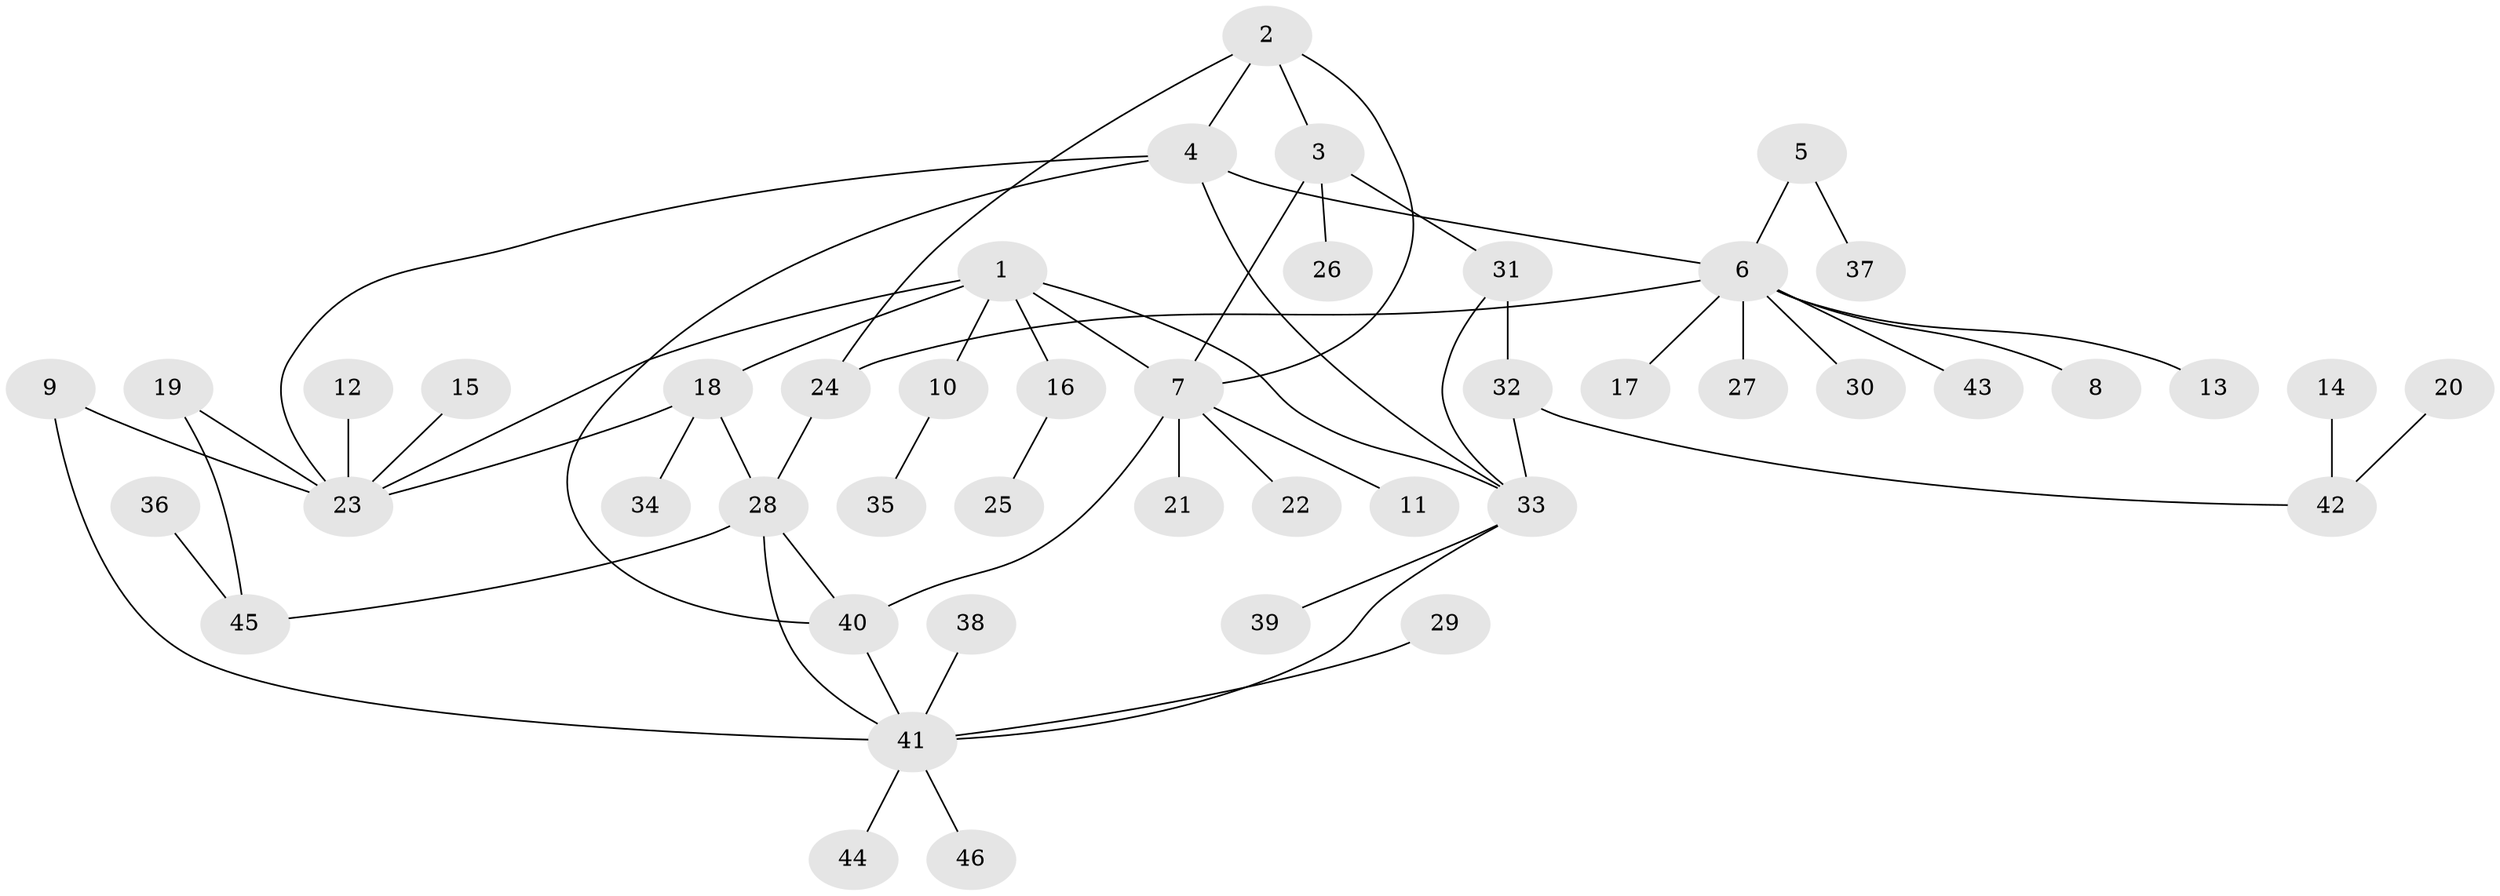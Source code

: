 // original degree distribution, {4: 0.09230769230769231, 7: 0.015384615384615385, 6: 0.015384615384615385, 5: 0.06153846153846154, 8: 0.03076923076923077, 3: 0.03076923076923077, 11: 0.015384615384615385, 9: 0.015384615384615385, 2: 0.18461538461538463, 1: 0.5384615384615384}
// Generated by graph-tools (version 1.1) at 2025/37/03/04/25 23:37:44]
// undirected, 46 vertices, 59 edges
graph export_dot {
  node [color=gray90,style=filled];
  1;
  2;
  3;
  4;
  5;
  6;
  7;
  8;
  9;
  10;
  11;
  12;
  13;
  14;
  15;
  16;
  17;
  18;
  19;
  20;
  21;
  22;
  23;
  24;
  25;
  26;
  27;
  28;
  29;
  30;
  31;
  32;
  33;
  34;
  35;
  36;
  37;
  38;
  39;
  40;
  41;
  42;
  43;
  44;
  45;
  46;
  1 -- 7 [weight=1.0];
  1 -- 10 [weight=1.0];
  1 -- 16 [weight=1.0];
  1 -- 18 [weight=1.0];
  1 -- 23 [weight=1.0];
  1 -- 33 [weight=1.0];
  2 -- 3 [weight=1.0];
  2 -- 4 [weight=1.0];
  2 -- 7 [weight=1.0];
  2 -- 24 [weight=1.0];
  3 -- 7 [weight=1.0];
  3 -- 26 [weight=1.0];
  3 -- 31 [weight=1.0];
  4 -- 6 [weight=2.0];
  4 -- 23 [weight=1.0];
  4 -- 33 [weight=1.0];
  4 -- 40 [weight=1.0];
  5 -- 6 [weight=1.0];
  5 -- 37 [weight=1.0];
  6 -- 8 [weight=1.0];
  6 -- 13 [weight=1.0];
  6 -- 17 [weight=1.0];
  6 -- 24 [weight=1.0];
  6 -- 27 [weight=1.0];
  6 -- 30 [weight=1.0];
  6 -- 43 [weight=1.0];
  7 -- 11 [weight=1.0];
  7 -- 21 [weight=1.0];
  7 -- 22 [weight=1.0];
  7 -- 40 [weight=1.0];
  9 -- 23 [weight=1.0];
  9 -- 41 [weight=1.0];
  10 -- 35 [weight=1.0];
  12 -- 23 [weight=1.0];
  14 -- 42 [weight=1.0];
  15 -- 23 [weight=1.0];
  16 -- 25 [weight=1.0];
  18 -- 23 [weight=1.0];
  18 -- 28 [weight=1.0];
  18 -- 34 [weight=1.0];
  19 -- 23 [weight=1.0];
  19 -- 45 [weight=1.0];
  20 -- 42 [weight=1.0];
  24 -- 28 [weight=1.0];
  28 -- 40 [weight=1.0];
  28 -- 41 [weight=1.0];
  28 -- 45 [weight=1.0];
  29 -- 41 [weight=1.0];
  31 -- 32 [weight=1.0];
  31 -- 33 [weight=1.0];
  32 -- 33 [weight=1.0];
  32 -- 42 [weight=1.0];
  33 -- 39 [weight=1.0];
  33 -- 41 [weight=1.0];
  36 -- 45 [weight=1.0];
  38 -- 41 [weight=1.0];
  40 -- 41 [weight=1.0];
  41 -- 44 [weight=1.0];
  41 -- 46 [weight=1.0];
}
